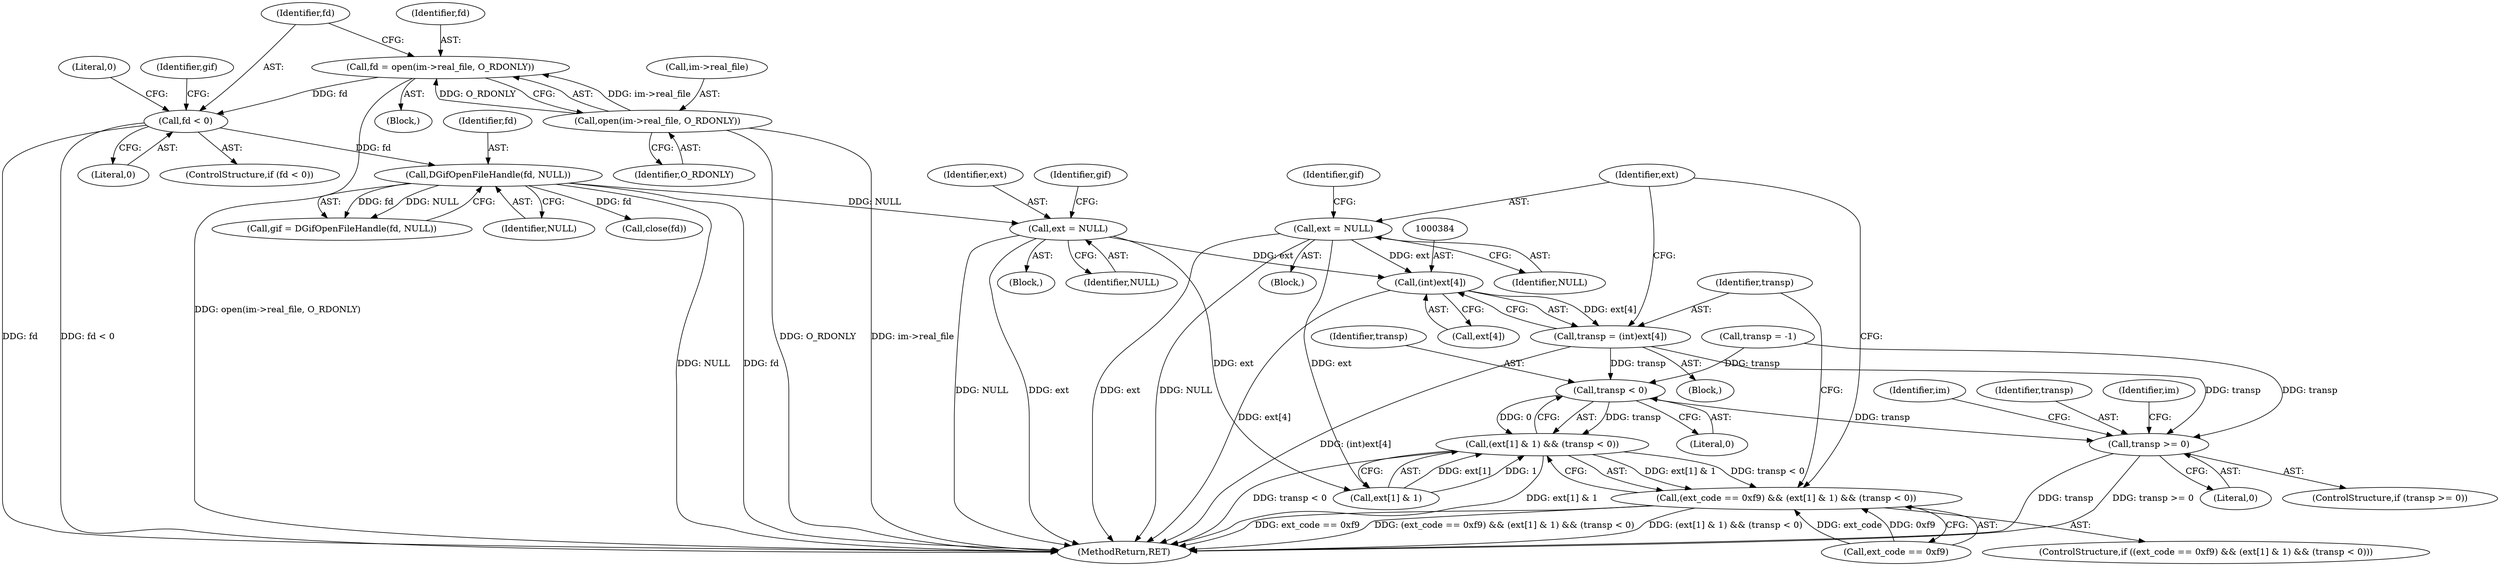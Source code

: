 digraph "0_enlightment_39641e74a560982fbf93f29bf96b37d27803cb56@array" {
"1000383" [label="(Call,(int)ext[4])"];
"1000388" [label="(Call,ext = NULL)"];
"1000354" [label="(Call,ext = NULL)"];
"1000188" [label="(Call,DGifOpenFileHandle(fd, NULL))"];
"1000181" [label="(Call,fd < 0)"];
"1000173" [label="(Call,fd = open(im->real_file, O_RDONLY))"];
"1000175" [label="(Call,open(im->real_file, O_RDONLY))"];
"1000381" [label="(Call,transp = (int)ext[4])"];
"1000377" [label="(Call,transp < 0)"];
"1000371" [label="(Call,(ext[1] & 1) && (transp < 0))"];
"1000367" [label="(Call,(ext_code == 0xf9) && (ext[1] & 1) && (transp < 0))"];
"1000399" [label="(Call,transp >= 0)"];
"1000388" [label="(Call,ext = NULL)"];
"1000367" [label="(Call,(ext_code == 0xf9) && (ext[1] & 1) && (transp < 0))"];
"1000385" [label="(Call,ext[4])"];
"1000183" [label="(Literal,0)"];
"1000389" [label="(Identifier,ext)"];
"1000175" [label="(Call,open(im->real_file, O_RDONLY))"];
"1000163" [label="(Call,transp = -1)"];
"1000114" [label="(Block,)"];
"1000381" [label="(Call,transp = (int)ext[4])"];
"1000412" [label="(Identifier,im)"];
"1000368" [label="(Call,ext_code == 0xf9)"];
"1000400" [label="(Identifier,transp)"];
"1000392" [label="(Identifier,gif)"];
"1000356" [label="(Identifier,NULL)"];
"1000358" [label="(Identifier,gif)"];
"1000379" [label="(Literal,0)"];
"1000366" [label="(ControlStructure,if ((ext_code == 0xf9) && (ext[1] & 1) && (transp < 0)))"];
"1000398" [label="(ControlStructure,if (transp >= 0))"];
"1000180" [label="(ControlStructure,if (fd < 0))"];
"1000401" [label="(Literal,0)"];
"1000399" [label="(Call,transp >= 0)"];
"1000173" [label="(Call,fd = open(im->real_file, O_RDONLY))"];
"1000371" [label="(Call,(ext[1] & 1) && (transp < 0))"];
"1000189" [label="(Identifier,fd)"];
"1000380" [label="(Block,)"];
"1000390" [label="(Identifier,NULL)"];
"1000186" [label="(Call,gif = DGifOpenFileHandle(fd, NULL))"];
"1000185" [label="(Literal,0)"];
"1000174" [label="(Identifier,fd)"];
"1000176" [label="(Call,im->real_file)"];
"1000181" [label="(Call,fd < 0)"];
"1000354" [label="(Call,ext = NULL)"];
"1000382" [label="(Identifier,transp)"];
"1000355" [label="(Identifier,ext)"];
"1000378" [label="(Identifier,transp)"];
"1000383" [label="(Call,(int)ext[4])"];
"1000187" [label="(Identifier,gif)"];
"1000188" [label="(Call,DGifOpenFileHandle(fd, NULL))"];
"1000190" [label="(Identifier,NULL)"];
"1000365" [label="(Block,)"];
"1000372" [label="(Call,ext[1] & 1)"];
"1000405" [label="(Identifier,im)"];
"1000351" [label="(Block,)"];
"1000377" [label="(Call,transp < 0)"];
"1000182" [label="(Identifier,fd)"];
"1000644" [label="(MethodReturn,RET)"];
"1000179" [label="(Identifier,O_RDONLY)"];
"1000195" [label="(Call,close(fd))"];
"1000383" -> "1000381"  [label="AST: "];
"1000383" -> "1000385"  [label="CFG: "];
"1000384" -> "1000383"  [label="AST: "];
"1000385" -> "1000383"  [label="AST: "];
"1000381" -> "1000383"  [label="CFG: "];
"1000383" -> "1000644"  [label="DDG: ext[4]"];
"1000383" -> "1000381"  [label="DDG: ext[4]"];
"1000388" -> "1000383"  [label="DDG: ext"];
"1000354" -> "1000383"  [label="DDG: ext"];
"1000388" -> "1000365"  [label="AST: "];
"1000388" -> "1000390"  [label="CFG: "];
"1000389" -> "1000388"  [label="AST: "];
"1000390" -> "1000388"  [label="AST: "];
"1000392" -> "1000388"  [label="CFG: "];
"1000388" -> "1000644"  [label="DDG: ext"];
"1000388" -> "1000644"  [label="DDG: NULL"];
"1000388" -> "1000372"  [label="DDG: ext"];
"1000354" -> "1000351"  [label="AST: "];
"1000354" -> "1000356"  [label="CFG: "];
"1000355" -> "1000354"  [label="AST: "];
"1000356" -> "1000354"  [label="AST: "];
"1000358" -> "1000354"  [label="CFG: "];
"1000354" -> "1000644"  [label="DDG: NULL"];
"1000354" -> "1000644"  [label="DDG: ext"];
"1000188" -> "1000354"  [label="DDG: NULL"];
"1000354" -> "1000372"  [label="DDG: ext"];
"1000188" -> "1000186"  [label="AST: "];
"1000188" -> "1000190"  [label="CFG: "];
"1000189" -> "1000188"  [label="AST: "];
"1000190" -> "1000188"  [label="AST: "];
"1000186" -> "1000188"  [label="CFG: "];
"1000188" -> "1000644"  [label="DDG: NULL"];
"1000188" -> "1000644"  [label="DDG: fd"];
"1000188" -> "1000186"  [label="DDG: fd"];
"1000188" -> "1000186"  [label="DDG: NULL"];
"1000181" -> "1000188"  [label="DDG: fd"];
"1000188" -> "1000195"  [label="DDG: fd"];
"1000181" -> "1000180"  [label="AST: "];
"1000181" -> "1000183"  [label="CFG: "];
"1000182" -> "1000181"  [label="AST: "];
"1000183" -> "1000181"  [label="AST: "];
"1000185" -> "1000181"  [label="CFG: "];
"1000187" -> "1000181"  [label="CFG: "];
"1000181" -> "1000644"  [label="DDG: fd"];
"1000181" -> "1000644"  [label="DDG: fd < 0"];
"1000173" -> "1000181"  [label="DDG: fd"];
"1000173" -> "1000114"  [label="AST: "];
"1000173" -> "1000175"  [label="CFG: "];
"1000174" -> "1000173"  [label="AST: "];
"1000175" -> "1000173"  [label="AST: "];
"1000182" -> "1000173"  [label="CFG: "];
"1000173" -> "1000644"  [label="DDG: open(im->real_file, O_RDONLY)"];
"1000175" -> "1000173"  [label="DDG: im->real_file"];
"1000175" -> "1000173"  [label="DDG: O_RDONLY"];
"1000175" -> "1000179"  [label="CFG: "];
"1000176" -> "1000175"  [label="AST: "];
"1000179" -> "1000175"  [label="AST: "];
"1000175" -> "1000644"  [label="DDG: O_RDONLY"];
"1000175" -> "1000644"  [label="DDG: im->real_file"];
"1000381" -> "1000380"  [label="AST: "];
"1000382" -> "1000381"  [label="AST: "];
"1000389" -> "1000381"  [label="CFG: "];
"1000381" -> "1000644"  [label="DDG: (int)ext[4]"];
"1000381" -> "1000377"  [label="DDG: transp"];
"1000381" -> "1000399"  [label="DDG: transp"];
"1000377" -> "1000371"  [label="AST: "];
"1000377" -> "1000379"  [label="CFG: "];
"1000378" -> "1000377"  [label="AST: "];
"1000379" -> "1000377"  [label="AST: "];
"1000371" -> "1000377"  [label="CFG: "];
"1000377" -> "1000371"  [label="DDG: transp"];
"1000377" -> "1000371"  [label="DDG: 0"];
"1000163" -> "1000377"  [label="DDG: transp"];
"1000377" -> "1000399"  [label="DDG: transp"];
"1000371" -> "1000367"  [label="AST: "];
"1000371" -> "1000372"  [label="CFG: "];
"1000372" -> "1000371"  [label="AST: "];
"1000367" -> "1000371"  [label="CFG: "];
"1000371" -> "1000644"  [label="DDG: transp < 0"];
"1000371" -> "1000644"  [label="DDG: ext[1] & 1"];
"1000371" -> "1000367"  [label="DDG: ext[1] & 1"];
"1000371" -> "1000367"  [label="DDG: transp < 0"];
"1000372" -> "1000371"  [label="DDG: ext[1]"];
"1000372" -> "1000371"  [label="DDG: 1"];
"1000367" -> "1000366"  [label="AST: "];
"1000367" -> "1000368"  [label="CFG: "];
"1000368" -> "1000367"  [label="AST: "];
"1000382" -> "1000367"  [label="CFG: "];
"1000389" -> "1000367"  [label="CFG: "];
"1000367" -> "1000644"  [label="DDG: ext_code == 0xf9"];
"1000367" -> "1000644"  [label="DDG: (ext_code == 0xf9) && (ext[1] & 1) && (transp < 0)"];
"1000367" -> "1000644"  [label="DDG: (ext[1] & 1) && (transp < 0)"];
"1000368" -> "1000367"  [label="DDG: ext_code"];
"1000368" -> "1000367"  [label="DDG: 0xf9"];
"1000399" -> "1000398"  [label="AST: "];
"1000399" -> "1000401"  [label="CFG: "];
"1000400" -> "1000399"  [label="AST: "];
"1000401" -> "1000399"  [label="AST: "];
"1000405" -> "1000399"  [label="CFG: "];
"1000412" -> "1000399"  [label="CFG: "];
"1000399" -> "1000644"  [label="DDG: transp"];
"1000399" -> "1000644"  [label="DDG: transp >= 0"];
"1000163" -> "1000399"  [label="DDG: transp"];
}
